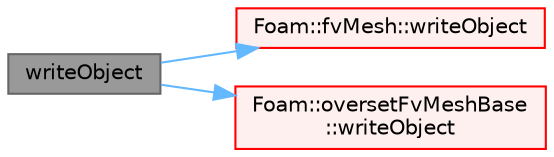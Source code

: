 digraph "writeObject"
{
 // LATEX_PDF_SIZE
  bgcolor="transparent";
  edge [fontname=Helvetica,fontsize=10,labelfontname=Helvetica,labelfontsize=10];
  node [fontname=Helvetica,fontsize=10,shape=box,height=0.2,width=0.4];
  rankdir="LR";
  Node1 [id="Node000001",label="writeObject",height=0.2,width=0.4,color="gray40", fillcolor="grey60", style="filled", fontcolor="black",tooltip=" "];
  Node1 -> Node2 [id="edge1_Node000001_Node000002",color="steelblue1",style="solid",tooltip=" "];
  Node2 [id="Node000002",label="Foam::fvMesh::writeObject",height=0.2,width=0.4,color="red", fillcolor="#FFF0F0", style="filled",URL="$classFoam_1_1fvMesh.html#a082ebf89bb059ba2339eb48158b814a7",tooltip=" "];
  Node1 -> Node9 [id="edge2_Node000001_Node000009",color="steelblue1",style="solid",tooltip=" "];
  Node9 [id="Node000009",label="Foam::oversetFvMeshBase\l::writeObject",height=0.2,width=0.4,color="red", fillcolor="#FFF0F0", style="filled",URL="$classFoam_1_1oversetFvMeshBase.html#a082ebf89bb059ba2339eb48158b814a7",tooltip=" "];
}
